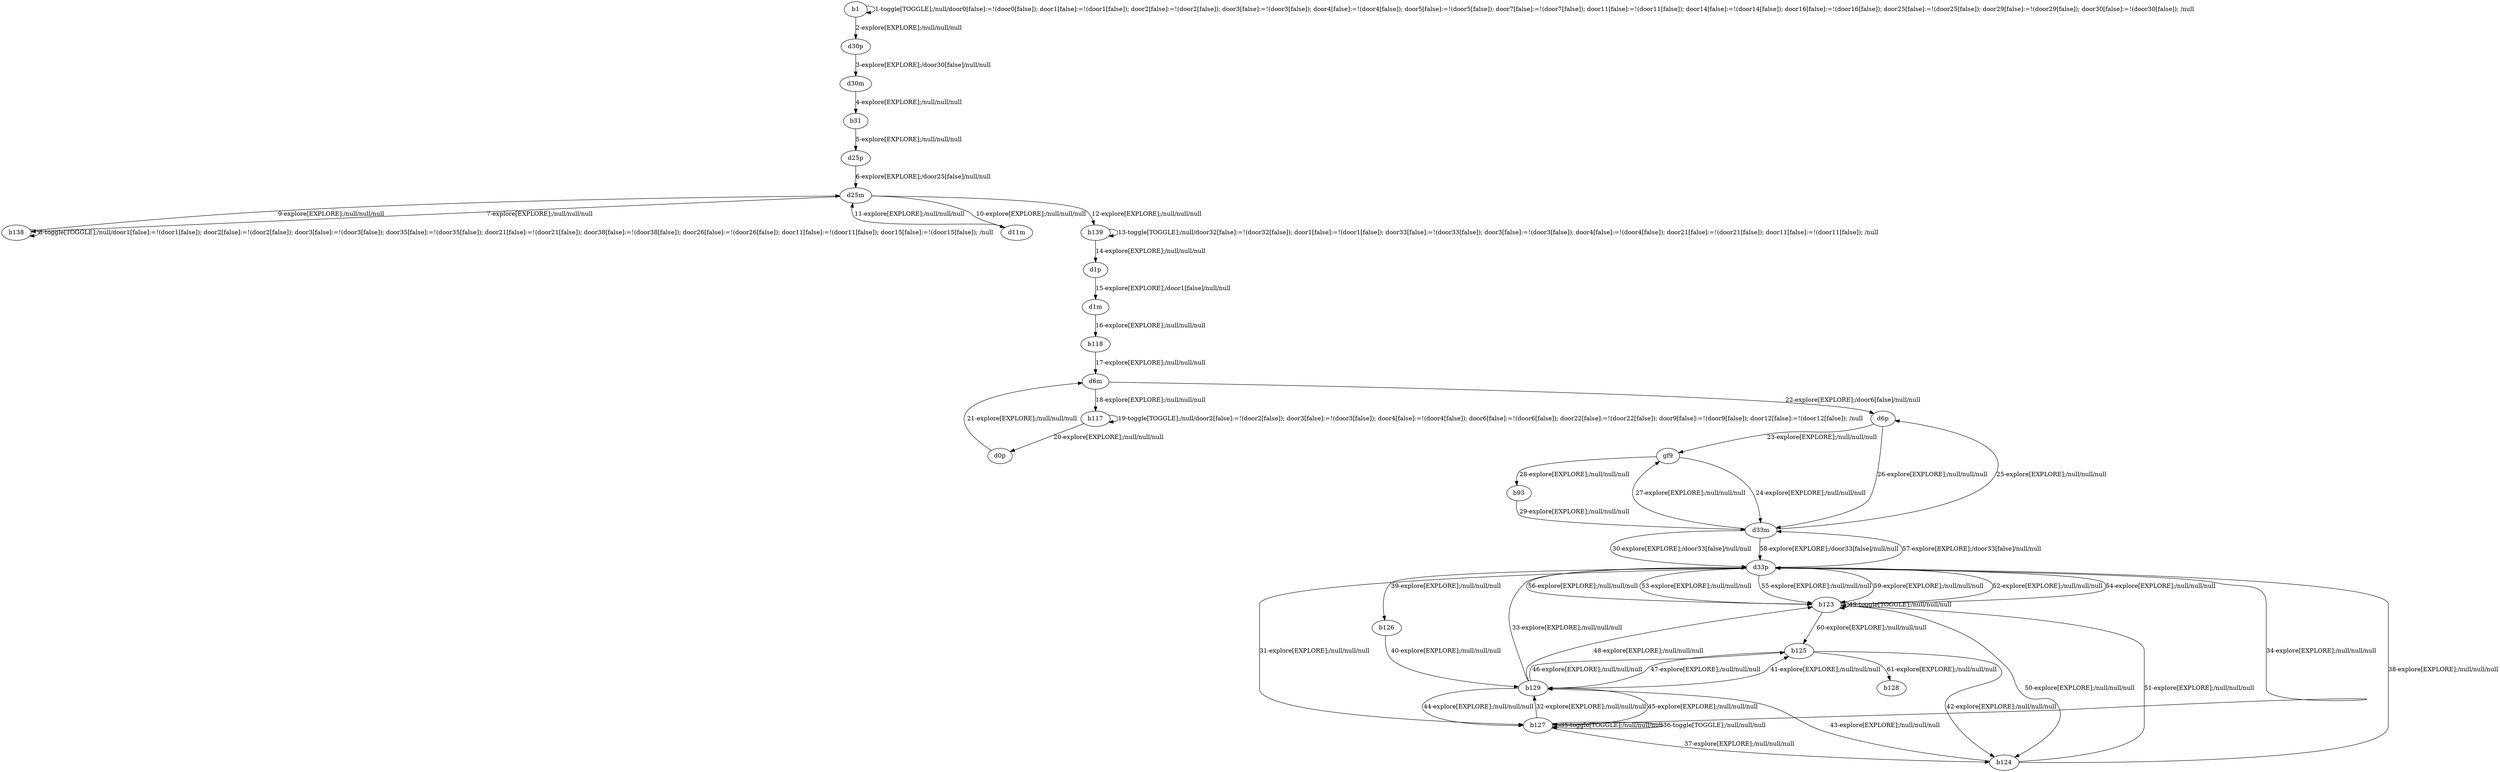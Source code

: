 # Total number of goals covered by this test: 23
# d33p --> b126
# b124 --> b129
# b129 --> b125
# b129 --> d33p
# b123 --> b124
# b127 --> b129
# b127 --> b127
# b124 --> d33p
# b126 --> b129
# d33p --> d33m
# b124 --> b123
# b125 --> b129
# b127 --> b124
# d33p --> b123
# b129 --> b127
# b125 --> b128
# b123 --> b125
# d33m --> d33p
# b125 --> b124
# b129 --> b123
# b123 --> d33p
# b123 --> b123
# d33p --> b127

digraph g {
"b1" -> "b1" [label = "1-toggle[TOGGLE];/null/door0[false]:=!(door0[false]); door1[false]:=!(door1[false]); door2[false]:=!(door2[false]); door3[false]:=!(door3[false]); door4[false]:=!(door4[false]); door5[false]:=!(door5[false]); door7[false]:=!(door7[false]); door11[false]:=!(door11[false]); door14[false]:=!(door14[false]); door16[false]:=!(door16[false]); door25[false]:=!(door25[false]); door29[false]:=!(door29[false]); door30[false]:=!(door30[false]); /null"];
"b1" -> "d30p" [label = "2-explore[EXPLORE];/null/null/null"];
"d30p" -> "d30m" [label = "3-explore[EXPLORE];/door30[false]/null/null"];
"d30m" -> "b31" [label = "4-explore[EXPLORE];/null/null/null"];
"b31" -> "d25p" [label = "5-explore[EXPLORE];/null/null/null"];
"d25p" -> "d25m" [label = "6-explore[EXPLORE];/door25[false]/null/null"];
"d25m" -> "b138" [label = "7-explore[EXPLORE];/null/null/null"];
"b138" -> "b138" [label = "8-toggle[TOGGLE];/null/door1[false]:=!(door1[false]); door2[false]:=!(door2[false]); door3[false]:=!(door3[false]); door35[false]:=!(door35[false]); door21[false]:=!(door21[false]); door38[false]:=!(door38[false]); door26[false]:=!(door26[false]); door11[false]:=!(door11[false]); door15[false]:=!(door15[false]); /null"];
"b138" -> "d25m" [label = "9-explore[EXPLORE];/null/null/null"];
"d25m" -> "d11m" [label = "10-explore[EXPLORE];/null/null/null"];
"d11m" -> "d25m" [label = "11-explore[EXPLORE];/null/null/null"];
"d25m" -> "b139" [label = "12-explore[EXPLORE];/null/null/null"];
"b139" -> "b139" [label = "13-toggle[TOGGLE];/null/door32[false]:=!(door32[false]); door1[false]:=!(door1[false]); door33[false]:=!(door33[false]); door3[false]:=!(door3[false]); door4[false]:=!(door4[false]); door21[false]:=!(door21[false]); door11[false]:=!(door11[false]); /null"];
"b139" -> "d1p" [label = "14-explore[EXPLORE];/null/null/null"];
"d1p" -> "d1m" [label = "15-explore[EXPLORE];/door1[false]/null/null"];
"d1m" -> "b118" [label = "16-explore[EXPLORE];/null/null/null"];
"b118" -> "d6m" [label = "17-explore[EXPLORE];/null/null/null"];
"d6m" -> "b117" [label = "18-explore[EXPLORE];/null/null/null"];
"b117" -> "b117" [label = "19-toggle[TOGGLE];/null/door2[false]:=!(door2[false]); door3[false]:=!(door3[false]); door4[false]:=!(door4[false]); door6[false]:=!(door6[false]); door22[false]:=!(door22[false]); door9[false]:=!(door9[false]); door12[false]:=!(door12[false]); /null"];
"b117" -> "d0p" [label = "20-explore[EXPLORE];/null/null/null"];
"d0p" -> "d6m" [label = "21-explore[EXPLORE];/null/null/null"];
"d6m" -> "d6p" [label = "22-explore[EXPLORE];/door6[false]/null/null"];
"d6p" -> "gf9" [label = "23-explore[EXPLORE];/null/null/null"];
"gf9" -> "d33m" [label = "24-explore[EXPLORE];/null/null/null"];
"d33m" -> "d6p" [label = "25-explore[EXPLORE];/null/null/null"];
"d6p" -> "d33m" [label = "26-explore[EXPLORE];/null/null/null"];
"d33m" -> "gf9" [label = "27-explore[EXPLORE];/null/null/null"];
"gf9" -> "b93" [label = "28-explore[EXPLORE];/null/null/null"];
"b93" -> "d33m" [label = "29-explore[EXPLORE];/null/null/null"];
"d33m" -> "d33p" [label = "30-explore[EXPLORE];/door33[false]/null/null"];
"d33p" -> "b127" [label = "31-explore[EXPLORE];/null/null/null"];
"b127" -> "b129" [label = "32-explore[EXPLORE];/null/null/null"];
"b129" -> "d33p" [label = "33-explore[EXPLORE];/null/null/null"];
"d33p" -> "b127" [label = "34-explore[EXPLORE];/null/null/null"];
"b127" -> "b127" [label = "35-toggle[TOGGLE];/null/null/null"];
"b127" -> "b127" [label = "36-toggle[TOGGLE];/null/null/null"];
"b127" -> "b124" [label = "37-explore[EXPLORE];/null/null/null"];
"b124" -> "d33p" [label = "38-explore[EXPLORE];/null/null/null"];
"d33p" -> "b126" [label = "39-explore[EXPLORE];/null/null/null"];
"b126" -> "b129" [label = "40-explore[EXPLORE];/null/null/null"];
"b129" -> "b125" [label = "41-explore[EXPLORE];/null/null/null"];
"b125" -> "b124" [label = "42-explore[EXPLORE];/null/null/null"];
"b124" -> "b129" [label = "43-explore[EXPLORE];/null/null/null"];
"b129" -> "b127" [label = "44-explore[EXPLORE];/null/null/null"];
"b127" -> "b129" [label = "45-explore[EXPLORE];/null/null/null"];
"b129" -> "b125" [label = "46-explore[EXPLORE];/null/null/null"];
"b125" -> "b129" [label = "47-explore[EXPLORE];/null/null/null"];
"b129" -> "b123" [label = "48-explore[EXPLORE];/null/null/null"];
"b123" -> "b123" [label = "49-toggle[TOGGLE];/null/null/null"];
"b123" -> "b124" [label = "50-explore[EXPLORE];/null/null/null"];
"b124" -> "b123" [label = "51-explore[EXPLORE];/null/null/null"];
"b123" -> "d33p" [label = "52-explore[EXPLORE];/null/null/null"];
"d33p" -> "b123" [label = "53-explore[EXPLORE];/null/null/null"];
"b123" -> "d33p" [label = "54-explore[EXPLORE];/null/null/null"];
"d33p" -> "b123" [label = "55-explore[EXPLORE];/null/null/null"];
"b123" -> "d33p" [label = "56-explore[EXPLORE];/null/null/null"];
"d33p" -> "d33m" [label = "57-explore[EXPLORE];/door33[false]/null/null"];
"d33m" -> "d33p" [label = "58-explore[EXPLORE];/door33[false]/null/null"];
"d33p" -> "b123" [label = "59-explore[EXPLORE];/null/null/null"];
"b123" -> "b125" [label = "60-explore[EXPLORE];/null/null/null"];
"b125" -> "b128" [label = "61-explore[EXPLORE];/null/null/null"];
}